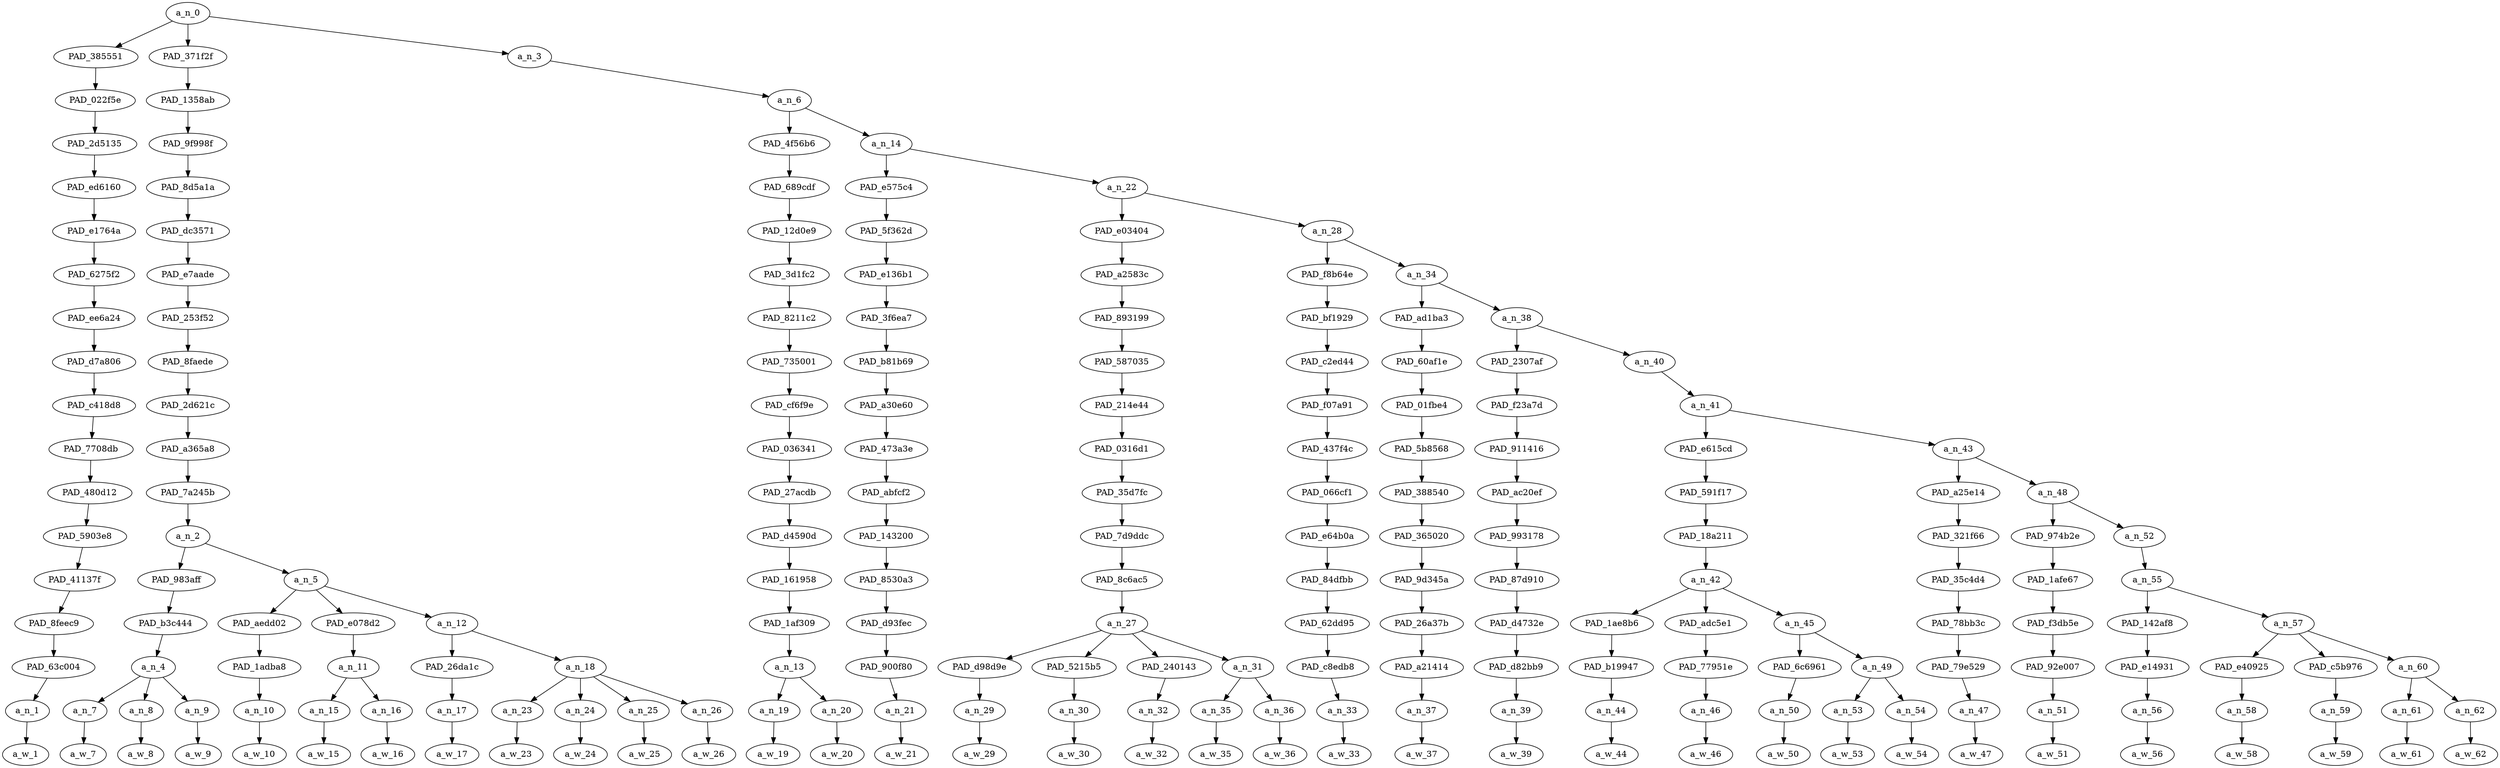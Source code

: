 strict digraph "" {
	a_n_0	[div_dir=1,
		index=0,
		level=17,
		pos="6.1634657118055545,17!",
		text_span="[0, 1, 2, 3, 4, 5, 6, 7, 8, 9, 10, 11, 12, 13, 14, 15, 16, 17, 18, 19, 20, 21, 22, 23, 24, 25, 26, 27, 28, 29, 30, 31, 32, 33, 34]",
		value=1.00000002];
	PAD_385551	[div_dir=1,
		index=0,
		level=16,
		pos="0.0,16!",
		text_span="[0]",
		value=0.02145085];
	a_n_0 -> PAD_385551;
	PAD_371f2f	[div_dir=1,
		index=1,
		level=16,
		pos="3.9583333333333335,16!",
		text_span="[1, 2, 3, 4, 5, 6, 7, 8, 9, 10, 11]",
		value=0.23133363];
	a_n_0 -> PAD_371f2f;
	a_n_3	[div_dir=1,
		index=2,
		level=16,
		pos="14.532063802083332,16!",
		text_span="[12, 13, 14, 15, 16, 17, 18, 19, 20, 21, 22, 23, 24, 25, 26, 27, 28, 29, 30, 31, 32, 33, 34]",
		value=0.74695161];
	a_n_0 -> a_n_3;
	PAD_022f5e	[div_dir=1,
		index=0,
		level=15,
		pos="0.0,15!",
		text_span="[0]",
		value=0.02145085];
	PAD_385551 -> PAD_022f5e;
	PAD_2d5135	[div_dir=1,
		index=0,
		level=14,
		pos="0.0,14!",
		text_span="[0]",
		value=0.02145085];
	PAD_022f5e -> PAD_2d5135;
	PAD_ed6160	[div_dir=1,
		index=0,
		level=13,
		pos="0.0,13!",
		text_span="[0]",
		value=0.02145085];
	PAD_2d5135 -> PAD_ed6160;
	PAD_e1764a	[div_dir=1,
		index=0,
		level=12,
		pos="0.0,12!",
		text_span="[0]",
		value=0.02145085];
	PAD_ed6160 -> PAD_e1764a;
	PAD_6275f2	[div_dir=1,
		index=0,
		level=11,
		pos="0.0,11!",
		text_span="[0]",
		value=0.02145085];
	PAD_e1764a -> PAD_6275f2;
	PAD_ee6a24	[div_dir=1,
		index=0,
		level=10,
		pos="0.0,10!",
		text_span="[0]",
		value=0.02145085];
	PAD_6275f2 -> PAD_ee6a24;
	PAD_d7a806	[div_dir=1,
		index=0,
		level=9,
		pos="0.0,9!",
		text_span="[0]",
		value=0.02145085];
	PAD_ee6a24 -> PAD_d7a806;
	PAD_c418d8	[div_dir=1,
		index=0,
		level=8,
		pos="0.0,8!",
		text_span="[0]",
		value=0.02145085];
	PAD_d7a806 -> PAD_c418d8;
	PAD_7708db	[div_dir=1,
		index=0,
		level=7,
		pos="0.0,7!",
		text_span="[0]",
		value=0.02145085];
	PAD_c418d8 -> PAD_7708db;
	PAD_480d12	[div_dir=1,
		index=0,
		level=6,
		pos="0.0,6!",
		text_span="[0]",
		value=0.02145085];
	PAD_7708db -> PAD_480d12;
	PAD_5903e8	[div_dir=1,
		index=0,
		level=5,
		pos="0.0,5!",
		text_span="[0]",
		value=0.02145085];
	PAD_480d12 -> PAD_5903e8;
	PAD_41137f	[div_dir=1,
		index=0,
		level=4,
		pos="0.0,4!",
		text_span="[0]",
		value=0.02145085];
	PAD_5903e8 -> PAD_41137f;
	PAD_8feec9	[div_dir=1,
		index=0,
		level=3,
		pos="0.0,3!",
		text_span="[0]",
		value=0.02145085];
	PAD_41137f -> PAD_8feec9;
	PAD_63c004	[div_dir=1,
		index=0,
		level=2,
		pos="0.0,2!",
		text_span="[0]",
		value=0.02145085];
	PAD_8feec9 -> PAD_63c004;
	a_n_1	[div_dir=1,
		index=0,
		level=1,
		pos="0.0,1!",
		text_span="[0]",
		value=0.02145085];
	PAD_63c004 -> a_n_1;
	a_w_1	[div_dir=0,
		index=0,
		level=0,
		pos="0,0!",
		text_span="[0]",
		value=have];
	a_n_1 -> a_w_1;
	PAD_1358ab	[div_dir=1,
		index=1,
		level=15,
		pos="3.9583333333333335,15!",
		text_span="[1, 2, 3, 4, 5, 6, 7, 8, 9, 10, 11]",
		value=0.23133363];
	PAD_371f2f -> PAD_1358ab;
	PAD_9f998f	[div_dir=1,
		index=1,
		level=14,
		pos="3.9583333333333335,14!",
		text_span="[1, 2, 3, 4, 5, 6, 7, 8, 9, 10, 11]",
		value=0.23133363];
	PAD_1358ab -> PAD_9f998f;
	PAD_8d5a1a	[div_dir=1,
		index=1,
		level=13,
		pos="3.9583333333333335,13!",
		text_span="[1, 2, 3, 4, 5, 6, 7, 8, 9, 10, 11]",
		value=0.23133363];
	PAD_9f998f -> PAD_8d5a1a;
	PAD_dc3571	[div_dir=1,
		index=1,
		level=12,
		pos="3.9583333333333335,12!",
		text_span="[1, 2, 3, 4, 5, 6, 7, 8, 9, 10, 11]",
		value=0.23133363];
	PAD_8d5a1a -> PAD_dc3571;
	PAD_e7aade	[div_dir=1,
		index=1,
		level=11,
		pos="3.9583333333333335,11!",
		text_span="[1, 2, 3, 4, 5, 6, 7, 8, 9, 10, 11]",
		value=0.23133363];
	PAD_dc3571 -> PAD_e7aade;
	PAD_253f52	[div_dir=1,
		index=1,
		level=10,
		pos="3.9583333333333335,10!",
		text_span="[1, 2, 3, 4, 5, 6, 7, 8, 9, 10, 11]",
		value=0.23133363];
	PAD_e7aade -> PAD_253f52;
	PAD_8faede	[div_dir=1,
		index=1,
		level=9,
		pos="3.9583333333333335,9!",
		text_span="[1, 2, 3, 4, 5, 6, 7, 8, 9, 10, 11]",
		value=0.23133363];
	PAD_253f52 -> PAD_8faede;
	PAD_2d621c	[div_dir=1,
		index=1,
		level=8,
		pos="3.9583333333333335,8!",
		text_span="[1, 2, 3, 4, 5, 6, 7, 8, 9, 10, 11]",
		value=0.23133363];
	PAD_8faede -> PAD_2d621c;
	PAD_a365a8	[div_dir=1,
		index=1,
		level=7,
		pos="3.9583333333333335,7!",
		text_span="[1, 2, 3, 4, 5, 6, 7, 8, 9, 10, 11]",
		value=0.23133363];
	PAD_2d621c -> PAD_a365a8;
	PAD_7a245b	[div_dir=1,
		index=1,
		level=6,
		pos="3.9583333333333335,6!",
		text_span="[1, 2, 3, 4, 5, 6, 7, 8, 9, 10, 11]",
		value=0.23133363];
	PAD_a365a8 -> PAD_7a245b;
	a_n_2	[div_dir=1,
		index=1,
		level=5,
		pos="3.9583333333333335,5!",
		text_span="[1, 2, 3, 4, 5, 6, 7, 8, 9, 10, 11]",
		value=0.23133363];
	PAD_7a245b -> a_n_2;
	PAD_983aff	[div_dir=1,
		index=1,
		level=4,
		pos="2.0,4!",
		text_span="[1, 2, 3]",
		value=0.07491783];
	a_n_2 -> PAD_983aff;
	a_n_5	[div_dir=1,
		index=2,
		level=4,
		pos="5.916666666666667,4!",
		text_span="[4, 5, 6, 7, 8, 9, 10, 11]",
		value=0.15626611];
	a_n_2 -> a_n_5;
	PAD_b3c444	[div_dir=1,
		index=1,
		level=3,
		pos="2.0,3!",
		text_span="[1, 2, 3]",
		value=0.07491783];
	PAD_983aff -> PAD_b3c444;
	a_n_4	[div_dir=1,
		index=1,
		level=2,
		pos="2.0,2!",
		text_span="[1, 2, 3]",
		value=0.07491783];
	PAD_b3c444 -> a_n_4;
	a_n_7	[div_dir=1,
		index=1,
		level=1,
		pos="1.0,1!",
		text_span="[1]",
		value=0.01554946];
	a_n_4 -> a_n_7;
	a_n_8	[div_dir=-1,
		index=2,
		level=1,
		pos="2.0,1!",
		text_span="[2]",
		value=0.01582131];
	a_n_4 -> a_n_8;
	a_n_9	[div_dir=1,
		index=3,
		level=1,
		pos="3.0,1!",
		text_span="[3]",
		value=0.04342465];
	a_n_4 -> a_n_9;
	a_w_7	[div_dir=0,
		index=1,
		level=0,
		pos="1,0!",
		text_span="[1]",
		value=just];
	a_n_7 -> a_w_7;
	a_w_8	[div_dir=0,
		index=2,
		level=0,
		pos="2,0!",
		text_span="[2]",
		value=another];
	a_n_8 -> a_w_8;
	a_w_9	[div_dir=0,
		index=3,
		level=0,
		pos="3,0!",
		text_span="[3]",
		value=rabbit];
	a_n_9 -> a_w_9;
	PAD_aedd02	[div_dir=-1,
		index=2,
		level=3,
		pos="4.0,3!",
		text_span="[4]",
		value=0.01610169];
	a_n_5 -> PAD_aedd02;
	PAD_e078d2	[div_dir=1,
		index=3,
		level=3,
		pos="5.5,3!",
		text_span="[5, 6]",
		value=0.03542356];
	a_n_5 -> PAD_e078d2;
	a_n_12	[div_dir=1,
		index=4,
		level=3,
		pos="8.25,3!",
		text_span="[7, 8, 9, 10, 11]",
		value=0.10464030];
	a_n_5 -> a_n_12;
	PAD_1adba8	[div_dir=-1,
		index=2,
		level=2,
		pos="4.0,2!",
		text_span="[4]",
		value=0.01610169];
	PAD_aedd02 -> PAD_1adba8;
	a_n_10	[div_dir=-1,
		index=4,
		level=1,
		pos="4.0,1!",
		text_span="[4]",
		value=0.01610169];
	PAD_1adba8 -> a_n_10;
	a_w_10	[div_dir=0,
		index=4,
		level=0,
		pos="4,0!",
		text_span="[4]",
		value=running];
	a_n_10 -> a_w_10;
	a_n_11	[div_dir=1,
		index=3,
		level=2,
		pos="5.5,2!",
		text_span="[5, 6]",
		value=0.03542356];
	PAD_e078d2 -> a_n_11;
	a_n_15	[div_dir=1,
		index=5,
		level=1,
		pos="5.0,1!",
		text_span="[5]",
		value=0.01358123];
	a_n_11 -> a_n_15;
	a_n_16	[div_dir=-1,
		index=6,
		level=1,
		pos="6.0,1!",
		text_span="[6]",
		value=0.02182028];
	a_n_11 -> a_n_16;
	a_w_15	[div_dir=0,
		index=5,
		level=0,
		pos="5,0!",
		text_span="[5]",
		value=on];
	a_n_15 -> a_w_15;
	a_w_16	[div_dir=0,
		index=6,
		level=0,
		pos="6,0!",
		text_span="[6]",
		value=facebook];
	a_n_16 -> a_w_16;
	PAD_26da1c	[div_dir=1,
		index=4,
		level=2,
		pos="7.0,2!",
		text_span="[7]",
		value=0.01265096];
	a_n_12 -> PAD_26da1c;
	a_n_18	[div_dir=1,
		index=5,
		level=2,
		pos="9.5,2!",
		text_span="[8, 9, 10, 11]",
		value=0.09186994];
	a_n_12 -> a_n_18;
	a_n_17	[div_dir=1,
		index=7,
		level=1,
		pos="7.0,1!",
		text_span="[7]",
		value=0.01265096];
	PAD_26da1c -> a_n_17;
	a_w_17	[div_dir=0,
		index=7,
		level=0,
		pos="7,0!",
		text_span="[7]",
		value=under];
	a_n_17 -> a_w_17;
	a_n_23	[div_dir=1,
		index=8,
		level=1,
		pos="8.0,1!",
		text_span="[8]",
		value=0.01266927];
	a_n_18 -> a_n_23;
	a_n_24	[div_dir=1,
		index=9,
		level=1,
		pos="9.0,1!",
		text_span="[9]",
		value=0.03039174];
	a_n_18 -> a_n_24;
	a_n_25	[div_dir=-1,
		index=10,
		level=1,
		pos="10.0,1!",
		text_span="[10]",
		value=0.02898506];
	a_n_18 -> a_n_25;
	a_n_26	[div_dir=1,
		index=11,
		level=1,
		pos="11.0,1!",
		text_span="[11]",
		value=0.01969435];
	a_n_18 -> a_n_26;
	a_w_23	[div_dir=0,
		index=8,
		level=0,
		pos="8,0!",
		text_span="[8]",
		value=the];
	a_n_23 -> a_w_23;
	a_w_24	[div_dir=0,
		index=9,
		level=0,
		pos="9,0!",
		text_span="[9]",
		value=honey];
	a_n_24 -> a_w_24;
	a_w_25	[div_dir=0,
		index=10,
		level=0,
		pos="10,0!",
		text_span="[10]",
		value=badge];
	a_n_25 -> a_w_25;
	a_w_26	[div_dir=0,
		index=11,
		level=0,
		pos="11,0!",
		text_span="[11]",
		value=guise];
	a_n_26 -> a_w_26;
	a_n_6	[div_dir=1,
		index=2,
		level=15,
		pos="14.532063802083332,15!",
		text_span="[12, 13, 14, 15, 16, 17, 18, 19, 20, 21, 22, 23, 24, 25, 26, 27, 28, 29, 30, 31, 32, 33, 34]",
		value=0.74677887];
	a_n_3 -> a_n_6;
	PAD_4f56b6	[div_dir=1,
		index=2,
		level=14,
		pos="12.5,14!",
		text_span="[12, 13]",
		value=0.02368409];
	a_n_6 -> PAD_4f56b6;
	a_n_14	[div_dir=1,
		index=3,
		level=14,
		pos="16.564127604166664,14!",
		text_span="[14, 15, 16, 17, 18, 19, 20, 21, 22, 23, 24, 25, 26, 27, 28, 29, 30, 31, 32, 33, 34]",
		value=0.72292204];
	a_n_6 -> a_n_14;
	PAD_689cdf	[div_dir=1,
		index=2,
		level=13,
		pos="12.5,13!",
		text_span="[12, 13]",
		value=0.02368409];
	PAD_4f56b6 -> PAD_689cdf;
	PAD_12d0e9	[div_dir=1,
		index=2,
		level=12,
		pos="12.5,12!",
		text_span="[12, 13]",
		value=0.02368409];
	PAD_689cdf -> PAD_12d0e9;
	PAD_3d1fc2	[div_dir=1,
		index=2,
		level=11,
		pos="12.5,11!",
		text_span="[12, 13]",
		value=0.02368409];
	PAD_12d0e9 -> PAD_3d1fc2;
	PAD_8211c2	[div_dir=1,
		index=2,
		level=10,
		pos="12.5,10!",
		text_span="[12, 13]",
		value=0.02368409];
	PAD_3d1fc2 -> PAD_8211c2;
	PAD_735001	[div_dir=1,
		index=2,
		level=9,
		pos="12.5,9!",
		text_span="[12, 13]",
		value=0.02368409];
	PAD_8211c2 -> PAD_735001;
	PAD_cf6f9e	[div_dir=1,
		index=2,
		level=8,
		pos="12.5,8!",
		text_span="[12, 13]",
		value=0.02368409];
	PAD_735001 -> PAD_cf6f9e;
	PAD_036341	[div_dir=1,
		index=2,
		level=7,
		pos="12.5,7!",
		text_span="[12, 13]",
		value=0.02368409];
	PAD_cf6f9e -> PAD_036341;
	PAD_27acdb	[div_dir=1,
		index=2,
		level=6,
		pos="12.5,6!",
		text_span="[12, 13]",
		value=0.02368409];
	PAD_036341 -> PAD_27acdb;
	PAD_d4590d	[div_dir=1,
		index=2,
		level=5,
		pos="12.5,5!",
		text_span="[12, 13]",
		value=0.02368409];
	PAD_27acdb -> PAD_d4590d;
	PAD_161958	[div_dir=1,
		index=3,
		level=4,
		pos="12.5,4!",
		text_span="[12, 13]",
		value=0.02368409];
	PAD_d4590d -> PAD_161958;
	PAD_1af309	[div_dir=1,
		index=5,
		level=3,
		pos="12.5,3!",
		text_span="[12, 13]",
		value=0.02368409];
	PAD_161958 -> PAD_1af309;
	a_n_13	[div_dir=1,
		index=6,
		level=2,
		pos="12.5,2!",
		text_span="[12, 13]",
		value=0.02368409];
	PAD_1af309 -> a_n_13;
	a_n_19	[div_dir=-1,
		index=12,
		level=1,
		pos="12.0,1!",
		text_span="[12]",
		value=0.01141111];
	a_n_13 -> a_n_19;
	a_n_20	[div_dir=1,
		index=13,
		level=1,
		pos="13.0,1!",
		text_span="[13]",
		value=0.01225591];
	a_n_13 -> a_n_20;
	a_w_19	[div_dir=0,
		index=12,
		level=0,
		pos="12,0!",
		text_span="[12]",
		value=this];
	a_n_19 -> a_w_19;
	a_w_20	[div_dir=0,
		index=13,
		level=0,
		pos="13,0!",
		text_span="[13]",
		value=one];
	a_n_20 -> a_w_20;
	PAD_e575c4	[div_dir=-1,
		index=3,
		level=13,
		pos="14.0,13!",
		text_span="[14]",
		value=0.01250961];
	a_n_14 -> PAD_e575c4;
	a_n_22	[div_dir=1,
		index=4,
		level=13,
		pos="19.128255208333332,13!",
		text_span="[15, 16, 17, 18, 19, 20, 21, 22, 23, 24, 25, 26, 27, 28, 29, 30, 31, 32, 33, 34]",
		value=0.71023789];
	a_n_14 -> a_n_22;
	PAD_5f362d	[div_dir=-1,
		index=3,
		level=12,
		pos="14.0,12!",
		text_span="[14]",
		value=0.01250961];
	PAD_e575c4 -> PAD_5f362d;
	PAD_e136b1	[div_dir=-1,
		index=3,
		level=11,
		pos="14.0,11!",
		text_span="[14]",
		value=0.01250961];
	PAD_5f362d -> PAD_e136b1;
	PAD_3f6ea7	[div_dir=-1,
		index=3,
		level=10,
		pos="14.0,10!",
		text_span="[14]",
		value=0.01250961];
	PAD_e136b1 -> PAD_3f6ea7;
	PAD_b81b69	[div_dir=-1,
		index=3,
		level=9,
		pos="14.0,9!",
		text_span="[14]",
		value=0.01250961];
	PAD_3f6ea7 -> PAD_b81b69;
	PAD_a30e60	[div_dir=-1,
		index=3,
		level=8,
		pos="14.0,8!",
		text_span="[14]",
		value=0.01250961];
	PAD_b81b69 -> PAD_a30e60;
	PAD_473a3e	[div_dir=-1,
		index=3,
		level=7,
		pos="14.0,7!",
		text_span="[14]",
		value=0.01250961];
	PAD_a30e60 -> PAD_473a3e;
	PAD_abfcf2	[div_dir=-1,
		index=3,
		level=6,
		pos="14.0,6!",
		text_span="[14]",
		value=0.01250961];
	PAD_473a3e -> PAD_abfcf2;
	PAD_143200	[div_dir=-1,
		index=3,
		level=5,
		pos="14.0,5!",
		text_span="[14]",
		value=0.01250961];
	PAD_abfcf2 -> PAD_143200;
	PAD_8530a3	[div_dir=-1,
		index=4,
		level=4,
		pos="14.0,4!",
		text_span="[14]",
		value=0.01250961];
	PAD_143200 -> PAD_8530a3;
	PAD_d93fec	[div_dir=-1,
		index=6,
		level=3,
		pos="14.0,3!",
		text_span="[14]",
		value=0.01250961];
	PAD_8530a3 -> PAD_d93fec;
	PAD_900f80	[div_dir=-1,
		index=7,
		level=2,
		pos="14.0,2!",
		text_span="[14]",
		value=0.01250961];
	PAD_d93fec -> PAD_900f80;
	a_n_21	[div_dir=-1,
		index=14,
		level=1,
		pos="14.0,1!",
		text_span="[14]",
		value=0.01250961];
	PAD_900f80 -> a_n_21;
	a_w_21	[div_dir=0,
		index=14,
		level=0,
		pos="14,0!",
		text_span="[14]",
		value=is];
	a_n_21 -> a_w_21;
	PAD_e03404	[div_dir=-1,
		index=4,
		level=12,
		pos="16.875,12!",
		text_span="[15, 16, 17, 18, 19]",
		value=0.10509203];
	a_n_22 -> PAD_e03404;
	a_n_28	[div_dir=1,
		index=5,
		level=12,
		pos="21.381510416666664,12!",
		text_span="[20, 21, 22, 23, 24, 25, 26, 27, 28, 29, 30, 31, 32, 33, 34]",
		value=0.60496101];
	a_n_22 -> a_n_28;
	PAD_a2583c	[div_dir=-1,
		index=4,
		level=11,
		pos="16.875,11!",
		text_span="[15, 16, 17, 18, 19]",
		value=0.10509203];
	PAD_e03404 -> PAD_a2583c;
	PAD_893199	[div_dir=-1,
		index=4,
		level=10,
		pos="16.875,10!",
		text_span="[15, 16, 17, 18, 19]",
		value=0.10509203];
	PAD_a2583c -> PAD_893199;
	PAD_587035	[div_dir=-1,
		index=4,
		level=9,
		pos="16.875,9!",
		text_span="[15, 16, 17, 18, 19]",
		value=0.10509203];
	PAD_893199 -> PAD_587035;
	PAD_214e44	[div_dir=-1,
		index=4,
		level=8,
		pos="16.875,8!",
		text_span="[15, 16, 17, 18, 19]",
		value=0.10509203];
	PAD_587035 -> PAD_214e44;
	PAD_0316d1	[div_dir=-1,
		index=4,
		level=7,
		pos="16.875,7!",
		text_span="[15, 16, 17, 18, 19]",
		value=0.10509203];
	PAD_214e44 -> PAD_0316d1;
	PAD_35d7fc	[div_dir=-1,
		index=4,
		level=6,
		pos="16.875,6!",
		text_span="[15, 16, 17, 18, 19]",
		value=0.10509203];
	PAD_0316d1 -> PAD_35d7fc;
	PAD_7d9ddc	[div_dir=-1,
		index=4,
		level=5,
		pos="16.875,5!",
		text_span="[15, 16, 17, 18, 19]",
		value=0.10509203];
	PAD_35d7fc -> PAD_7d9ddc;
	PAD_8c6ac5	[div_dir=-1,
		index=5,
		level=4,
		pos="16.875,4!",
		text_span="[15, 16, 17, 18, 19]",
		value=0.10509203];
	PAD_7d9ddc -> PAD_8c6ac5;
	a_n_27	[div_dir=-1,
		index=7,
		level=3,
		pos="16.875,3!",
		text_span="[15, 16, 17, 18, 19]",
		value=0.10509203];
	PAD_8c6ac5 -> a_n_27;
	PAD_d98d9e	[div_dir=1,
		index=8,
		level=2,
		pos="15.0,2!",
		text_span="[15]",
		value=0.01156266];
	a_n_27 -> PAD_d98d9e;
	PAD_5215b5	[div_dir=1,
		index=9,
		level=2,
		pos="16.0,2!",
		text_span="[16]",
		value=0.01471695];
	a_n_27 -> PAD_5215b5;
	PAD_240143	[div_dir=-1,
		index=11,
		level=2,
		pos="19.0,2!",
		text_span="[19]",
		value=0.03060414];
	a_n_27 -> PAD_240143;
	a_n_31	[div_dir=1,
		index=10,
		level=2,
		pos="17.5,2!",
		text_span="[17, 18]",
		value=0.04812791];
	a_n_27 -> a_n_31;
	a_n_29	[div_dir=1,
		index=15,
		level=1,
		pos="15.0,1!",
		text_span="[15]",
		value=0.01156266];
	PAD_d98d9e -> a_n_29;
	a_w_29	[div_dir=0,
		index=15,
		level=0,
		pos="15,0!",
		text_span="[15]",
		value=a];
	a_n_29 -> a_w_29;
	a_n_30	[div_dir=1,
		index=16,
		level=1,
		pos="16.0,1!",
		text_span="[16]",
		value=0.01471695];
	PAD_5215b5 -> a_n_30;
	a_w_30	[div_dir=0,
		index=16,
		level=0,
		pos="16,0!",
		text_span="[16]",
		value=little];
	a_n_30 -> a_w_30;
	a_n_32	[div_dir=-1,
		index=19,
		level=1,
		pos="19.0,1!",
		text_span="[19]",
		value=0.03060414];
	PAD_240143 -> a_n_32;
	a_w_32	[div_dir=0,
		index=19,
		level=0,
		pos="19,0!",
		text_span="[19]",
		value=fun];
	a_n_32 -> a_w_32;
	a_n_35	[div_dir=1,
		index=17,
		level=1,
		pos="17.0,1!",
		text_span="[17]",
		value=0.02502443];
	a_n_31 -> a_n_35;
	a_n_36	[div_dir=-1,
		index=18,
		level=1,
		pos="18.0,1!",
		text_span="[18]",
		value=0.02307308];
	a_n_31 -> a_n_36;
	a_w_35	[div_dir=0,
		index=17,
		level=0,
		pos="17,0!",
		text_span="[17]",
		value=rocket];
	a_n_35 -> a_w_35;
	a_w_36	[div_dir=0,
		index=18,
		level=0,
		pos="18,0!",
		text_span="[18]",
		value=wicked];
	a_n_36 -> a_w_36;
	PAD_f8b64e	[div_dir=-1,
		index=5,
		level=11,
		pos="20.0,11!",
		text_span="[20]",
		value=0.03191128];
	a_n_28 -> PAD_f8b64e;
	a_n_34	[div_dir=1,
		index=6,
		level=11,
		pos="22.763020833333332,11!",
		text_span="[21, 22, 23, 24, 25, 26, 27, 28, 29, 30, 31, 32, 33, 34]",
		value=0.57280231];
	a_n_28 -> a_n_34;
	PAD_bf1929	[div_dir=-1,
		index=5,
		level=10,
		pos="20.0,10!",
		text_span="[20]",
		value=0.03191128];
	PAD_f8b64e -> PAD_bf1929;
	PAD_c2ed44	[div_dir=-1,
		index=5,
		level=9,
		pos="20.0,9!",
		text_span="[20]",
		value=0.03191128];
	PAD_bf1929 -> PAD_c2ed44;
	PAD_f07a91	[div_dir=-1,
		index=5,
		level=8,
		pos="20.0,8!",
		text_span="[20]",
		value=0.03191128];
	PAD_c2ed44 -> PAD_f07a91;
	PAD_437f4c	[div_dir=-1,
		index=5,
		level=7,
		pos="20.0,7!",
		text_span="[20]",
		value=0.03191128];
	PAD_f07a91 -> PAD_437f4c;
	PAD_066cf1	[div_dir=-1,
		index=5,
		level=6,
		pos="20.0,6!",
		text_span="[20]",
		value=0.03191128];
	PAD_437f4c -> PAD_066cf1;
	PAD_e64b0a	[div_dir=-1,
		index=5,
		level=5,
		pos="20.0,5!",
		text_span="[20]",
		value=0.03191128];
	PAD_066cf1 -> PAD_e64b0a;
	PAD_84dfbb	[div_dir=-1,
		index=6,
		level=4,
		pos="20.0,4!",
		text_span="[20]",
		value=0.03191128];
	PAD_e64b0a -> PAD_84dfbb;
	PAD_62dd95	[div_dir=-1,
		index=8,
		level=3,
		pos="20.0,3!",
		text_span="[20]",
		value=0.03191128];
	PAD_84dfbb -> PAD_62dd95;
	PAD_c8edb8	[div_dir=-1,
		index=12,
		level=2,
		pos="20.0,2!",
		text_span="[20]",
		value=0.03191128];
	PAD_62dd95 -> PAD_c8edb8;
	a_n_33	[div_dir=-1,
		index=20,
		level=1,
		pos="20.0,1!",
		text_span="[20]",
		value=0.03191128];
	PAD_c8edb8 -> a_n_33;
	a_w_33	[div_dir=0,
		index=20,
		level=0,
		pos="20,0!",
		text_span="[20]",
		value=making];
	a_n_33 -> a_w_33;
	PAD_ad1ba3	[div_dir=1,
		index=6,
		level=10,
		pos="21.0,10!",
		text_span="[21]",
		value=0.13703624];
	a_n_34 -> PAD_ad1ba3;
	a_n_38	[div_dir=-1,
		index=7,
		level=10,
		pos="24.526041666666664,10!",
		text_span="[22, 23, 24, 25, 26, 27, 28, 29, 30, 31, 32, 33, 34]",
		value=0.43545270];
	a_n_34 -> a_n_38;
	PAD_60af1e	[div_dir=1,
		index=6,
		level=9,
		pos="21.0,9!",
		text_span="[21]",
		value=0.13703624];
	PAD_ad1ba3 -> PAD_60af1e;
	PAD_01fbe4	[div_dir=1,
		index=6,
		level=8,
		pos="21.0,8!",
		text_span="[21]",
		value=0.13703624];
	PAD_60af1e -> PAD_01fbe4;
	PAD_5b8568	[div_dir=1,
		index=6,
		level=7,
		pos="21.0,7!",
		text_span="[21]",
		value=0.13703624];
	PAD_01fbe4 -> PAD_5b8568;
	PAD_388540	[div_dir=1,
		index=6,
		level=6,
		pos="21.0,6!",
		text_span="[21]",
		value=0.13703624];
	PAD_5b8568 -> PAD_388540;
	PAD_365020	[div_dir=1,
		index=6,
		level=5,
		pos="21.0,5!",
		text_span="[21]",
		value=0.13703624];
	PAD_388540 -> PAD_365020;
	PAD_9d345a	[div_dir=1,
		index=7,
		level=4,
		pos="21.0,4!",
		text_span="[21]",
		value=0.13703624];
	PAD_365020 -> PAD_9d345a;
	PAD_26a37b	[div_dir=1,
		index=9,
		level=3,
		pos="21.0,3!",
		text_span="[21]",
		value=0.13703624];
	PAD_9d345a -> PAD_26a37b;
	PAD_a21414	[div_dir=1,
		index=13,
		level=2,
		pos="21.0,2!",
		text_span="[21]",
		value=0.13703624];
	PAD_26a37b -> PAD_a21414;
	a_n_37	[div_dir=1,
		index=21,
		level=1,
		pos="21.0,1!",
		text_span="[21]",
		value=0.13703624];
	PAD_a21414 -> a_n_37;
	a_w_37	[div_dir=0,
		index=21,
		level=0,
		pos="21,0!",
		text_span="[21]",
		value=jews];
	a_n_37 -> a_w_37;
	PAD_2307af	[div_dir=-1,
		index=7,
		level=9,
		pos="22.0,9!",
		text_span="[22]",
		value=0.04453020];
	a_n_38 -> PAD_2307af;
	a_n_40	[div_dir=1,
		index=8,
		level=9,
		pos="27.052083333333332,9!",
		text_span="[23, 24, 25, 26, 27, 28, 29, 30, 31, 32, 33, 34]",
		value=0.39092158];
	a_n_38 -> a_n_40;
	PAD_f23a7d	[div_dir=-1,
		index=7,
		level=8,
		pos="22.0,8!",
		text_span="[22]",
		value=0.04453020];
	PAD_2307af -> PAD_f23a7d;
	PAD_911416	[div_dir=-1,
		index=7,
		level=7,
		pos="22.0,7!",
		text_span="[22]",
		value=0.04453020];
	PAD_f23a7d -> PAD_911416;
	PAD_ac20ef	[div_dir=-1,
		index=7,
		level=6,
		pos="22.0,6!",
		text_span="[22]",
		value=0.04453020];
	PAD_911416 -> PAD_ac20ef;
	PAD_993178	[div_dir=-1,
		index=7,
		level=5,
		pos="22.0,5!",
		text_span="[22]",
		value=0.04453020];
	PAD_ac20ef -> PAD_993178;
	PAD_87d910	[div_dir=-1,
		index=8,
		level=4,
		pos="22.0,4!",
		text_span="[22]",
		value=0.04453020];
	PAD_993178 -> PAD_87d910;
	PAD_d4732e	[div_dir=-1,
		index=10,
		level=3,
		pos="22.0,3!",
		text_span="[22]",
		value=0.04453020];
	PAD_87d910 -> PAD_d4732e;
	PAD_d82bb9	[div_dir=-1,
		index=14,
		level=2,
		pos="22.0,2!",
		text_span="[22]",
		value=0.04453020];
	PAD_d4732e -> PAD_d82bb9;
	a_n_39	[div_dir=-1,
		index=22,
		level=1,
		pos="22.0,1!",
		text_span="[22]",
		value=0.04453020];
	PAD_d82bb9 -> a_n_39;
	a_w_39	[div_dir=0,
		index=22,
		level=0,
		pos="22,0!",
		text_span="[22]",
		value=dance];
	a_n_39 -> a_w_39;
	a_n_41	[div_dir=1,
		index=8,
		level=8,
		pos="27.052083333333332,8!",
		text_span="[23, 24, 25, 26, 27, 28, 29, 30, 31, 32, 33, 34]",
		value=0.39084576];
	a_n_40 -> a_n_41;
	PAD_e615cd	[div_dir=1,
		index=8,
		level=7,
		pos="25.083333333333332,7!",
		text_span="[23, 24, 25, 26, 27]",
		value=0.28627080];
	a_n_41 -> PAD_e615cd;
	a_n_43	[div_dir=1,
		index=9,
		level=7,
		pos="29.020833333333332,7!",
		text_span="[28, 29, 30, 31, 32, 33, 34]",
		value=0.10449913];
	a_n_41 -> a_n_43;
	PAD_591f17	[div_dir=1,
		index=8,
		level=6,
		pos="25.083333333333332,6!",
		text_span="[23, 24, 25, 26, 27]",
		value=0.28627080];
	PAD_e615cd -> PAD_591f17;
	PAD_18a211	[div_dir=1,
		index=8,
		level=5,
		pos="25.083333333333332,5!",
		text_span="[23, 24, 25, 26, 27]",
		value=0.28627080];
	PAD_591f17 -> PAD_18a211;
	a_n_42	[div_dir=1,
		index=9,
		level=4,
		pos="25.083333333333332,4!",
		text_span="[23, 24, 25, 26, 27]",
		value=0.28627080];
	PAD_18a211 -> a_n_42;
	PAD_1ae8b6	[div_dir=1,
		index=11,
		level=3,
		pos="23.0,3!",
		text_span="[23]",
		value=0.03735133];
	a_n_42 -> PAD_1ae8b6;
	PAD_adc5e1	[div_dir=1,
		index=13,
		level=3,
		pos="27.0,3!",
		text_span="[27]",
		value=0.11451815];
	a_n_42 -> PAD_adc5e1;
	a_n_45	[div_dir=1,
		index=12,
		level=3,
		pos="25.25,3!",
		text_span="[24, 25, 26]",
		value=0.13432260];
	a_n_42 -> a_n_45;
	PAD_b19947	[div_dir=1,
		index=15,
		level=2,
		pos="23.0,2!",
		text_span="[23]",
		value=0.03735133];
	PAD_1ae8b6 -> PAD_b19947;
	a_n_44	[div_dir=1,
		index=23,
		level=1,
		pos="23.0,1!",
		text_span="[23]",
		value=0.03735133];
	PAD_b19947 -> a_n_44;
	a_w_44	[div_dir=0,
		index=23,
		level=0,
		pos="23,0!",
		text_span="[23]",
		value=the1];
	a_n_44 -> a_w_44;
	PAD_77951e	[div_dir=1,
		index=18,
		level=2,
		pos="27.0,2!",
		text_span="[27]",
		value=0.11451815];
	PAD_adc5e1 -> PAD_77951e;
	a_n_46	[div_dir=1,
		index=27,
		level=1,
		pos="27.0,1!",
		text_span="[27]",
		value=0.11451815];
	PAD_77951e -> a_n_46;
	a_w_46	[div_dir=0,
		index=27,
		level=0,
		pos="27,0!",
		text_span="[27]",
		value=slatfascists];
	a_n_46 -> a_w_46;
	PAD_6c6961	[div_dir=-1,
		index=17,
		level=2,
		pos="26.0,2!",
		text_span="[26]",
		value=0.02847751];
	a_n_45 -> PAD_6c6961;
	a_n_49	[div_dir=1,
		index=16,
		level=2,
		pos="24.5,2!",
		text_span="[24, 25]",
		value=0.10579104];
	a_n_45 -> a_n_49;
	a_n_50	[div_dir=-1,
		index=26,
		level=1,
		pos="26.0,1!",
		text_span="[26]",
		value=0.02847751];
	PAD_6c6961 -> a_n_50;
	a_w_50	[div_dir=0,
		index=26,
		level=0,
		pos="26,0!",
		text_span="[26]",
		value=dave];
	a_n_50 -> a_w_50;
	a_n_53	[div_dir=1,
		index=24,
		level=1,
		pos="24.0,1!",
		text_span="[24]",
		value=0.03679202];
	a_n_49 -> a_n_53;
	a_n_54	[div_dir=-1,
		index=25,
		level=1,
		pos="25.0,1!",
		text_span="[25]",
		value=0.06892205];
	a_n_49 -> a_n_54;
	a_w_53	[div_dir=0,
		index=24,
		level=0,
		pos="24,0!",
		text_span="[24]",
		value=homo];
	a_n_53 -> a_w_53;
	a_w_54	[div_dir=0,
		index=25,
		level=0,
		pos="25,0!",
		text_span="[25]",
		value=paedo];
	a_n_54 -> a_w_54;
	PAD_a25e14	[div_dir=1,
		index=9,
		level=6,
		pos="28.0,6!",
		text_span="[28]",
		value=0.01505569];
	a_n_43 -> PAD_a25e14;
	a_n_48	[div_dir=1,
		index=10,
		level=6,
		pos="30.041666666666664,6!",
		text_span="[29, 30, 31, 32, 33, 34]",
		value=0.08942056];
	a_n_43 -> a_n_48;
	PAD_321f66	[div_dir=1,
		index=9,
		level=5,
		pos="28.0,5!",
		text_span="[28]",
		value=0.01505569];
	PAD_a25e14 -> PAD_321f66;
	PAD_35c4d4	[div_dir=1,
		index=10,
		level=4,
		pos="28.0,4!",
		text_span="[28]",
		value=0.01505569];
	PAD_321f66 -> PAD_35c4d4;
	PAD_78bb3c	[div_dir=1,
		index=14,
		level=3,
		pos="28.0,3!",
		text_span="[28]",
		value=0.01505569];
	PAD_35c4d4 -> PAD_78bb3c;
	PAD_79e529	[div_dir=1,
		index=19,
		level=2,
		pos="28.0,2!",
		text_span="[28]",
		value=0.01505569];
	PAD_78bb3c -> PAD_79e529;
	a_n_47	[div_dir=1,
		index=28,
		level=1,
		pos="28.0,1!",
		text_span="[28]",
		value=0.01505569];
	PAD_79e529 -> a_n_47;
	a_w_47	[div_dir=0,
		index=28,
		level=0,
		pos="28,0!",
		text_span="[28]",
		value=is1];
	a_n_47 -> a_w_47;
	PAD_974b2e	[div_dir=1,
		index=10,
		level=5,
		pos="29.0,5!",
		text_span="[29]",
		value=0.01359681];
	a_n_48 -> PAD_974b2e;
	a_n_52	[div_dir=1,
		index=11,
		level=5,
		pos="31.083333333333332,5!",
		text_span="[30, 31, 32, 33, 34]",
		value=0.07580780];
	a_n_48 -> a_n_52;
	PAD_1afe67	[div_dir=1,
		index=11,
		level=4,
		pos="29.0,4!",
		text_span="[29]",
		value=0.01359681];
	PAD_974b2e -> PAD_1afe67;
	PAD_f3db5e	[div_dir=1,
		index=15,
		level=3,
		pos="29.0,3!",
		text_span="[29]",
		value=0.01359681];
	PAD_1afe67 -> PAD_f3db5e;
	PAD_92e007	[div_dir=1,
		index=20,
		level=2,
		pos="29.0,2!",
		text_span="[29]",
		value=0.01359681];
	PAD_f3db5e -> PAD_92e007;
	a_n_51	[div_dir=1,
		index=29,
		level=1,
		pos="29.0,1!",
		text_span="[29]",
		value=0.01359681];
	PAD_92e007 -> a_n_51;
	a_w_51	[div_dir=0,
		index=29,
		level=0,
		pos="29,0!",
		text_span="[29]",
		value=unable];
	a_n_51 -> a_w_51;
	a_n_55	[div_dir=1,
		index=12,
		level=4,
		pos="31.083333333333332,4!",
		text_span="[30, 31, 32, 33, 34]",
		value=0.07580003];
	a_n_52 -> a_n_55;
	PAD_142af8	[div_dir=-1,
		index=16,
		level=3,
		pos="30.0,3!",
		text_span="[30]",
		value=0.01049304];
	a_n_55 -> PAD_142af8;
	a_n_57	[div_dir=1,
		index=17,
		level=3,
		pos="32.166666666666664,3!",
		text_span="[31, 32, 33, 34]",
		value=0.06529922];
	a_n_55 -> a_n_57;
	PAD_e14931	[div_dir=-1,
		index=21,
		level=2,
		pos="30.0,2!",
		text_span="[30]",
		value=0.01049304];
	PAD_142af8 -> PAD_e14931;
	a_n_56	[div_dir=-1,
		index=30,
		level=1,
		pos="30.0,1!",
		text_span="[30]",
		value=0.01049304];
	PAD_e14931 -> a_n_56;
	a_w_56	[div_dir=0,
		index=30,
		level=0,
		pos="30,0!",
		text_span="[30]",
		value=to];
	a_n_56 -> a_w_56;
	PAD_e40925	[div_dir=-1,
		index=22,
		level=2,
		pos="31.0,2!",
		text_span="[31]",
		value=0.01242111];
	a_n_57 -> PAD_e40925;
	PAD_c5b976	[div_dir=-1,
		index=23,
		level=2,
		pos="32.0,2!",
		text_span="[32]",
		value=0.01688637];
	a_n_57 -> PAD_c5b976;
	a_n_60	[div_dir=1,
		index=24,
		level=2,
		pos="33.5,2!",
		text_span="[33, 34]",
		value=0.03597111];
	a_n_57 -> a_n_60;
	a_n_58	[div_dir=-1,
		index=31,
		level=1,
		pos="31.0,1!",
		text_span="[31]",
		value=0.01242111];
	PAD_e40925 -> a_n_58;
	a_w_58	[div_dir=0,
		index=31,
		level=0,
		pos="31,0!",
		text_span="[31]",
		value=find];
	a_n_58 -> a_w_58;
	a_n_59	[div_dir=-1,
		index=32,
		level=1,
		pos="32.0,1!",
		text_span="[32]",
		value=0.01688637];
	PAD_c5b976 -> a_n_59;
	a_w_59	[div_dir=0,
		index=32,
		level=0,
		pos="32,0!",
		text_span="[32]",
		value=me];
	a_n_59 -> a_w_59;
	a_n_61	[div_dir=-1,
		index=33,
		level=1,
		pos="33.0,1!",
		text_span="[33]",
		value=0.01230585];
	a_n_60 -> a_n_61;
	a_n_62	[div_dir=1,
		index=34,
		level=1,
		pos="34.0,1!",
		text_span="[34]",
		value=0.02355298];
	a_n_60 -> a_n_62;
	a_w_61	[div_dir=0,
		index=33,
		level=0,
		pos="33,0!",
		text_span="[33]",
		value=on1];
	a_n_61 -> a_w_61;
	a_w_62	[div_dir=0,
		index=34,
		level=0,
		pos="34,0!",
		text_span="[34]",
		value=facebook1];
	a_n_62 -> a_w_62;
}
